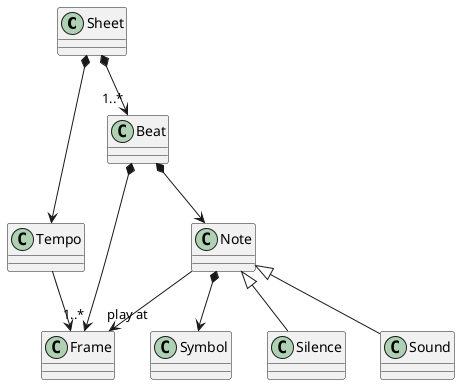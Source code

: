 ﻿@startuml

Sheet *--> Tempo
Sheet *--> "1..*" Beat
Note *--> Symbol
Note  --> "play at" Frame
Beat *--> "1..*" Frame
Beat *--> Note
Note <|-- Silence
Note <|-- Sound
Tempo --> Frame

@enduml
